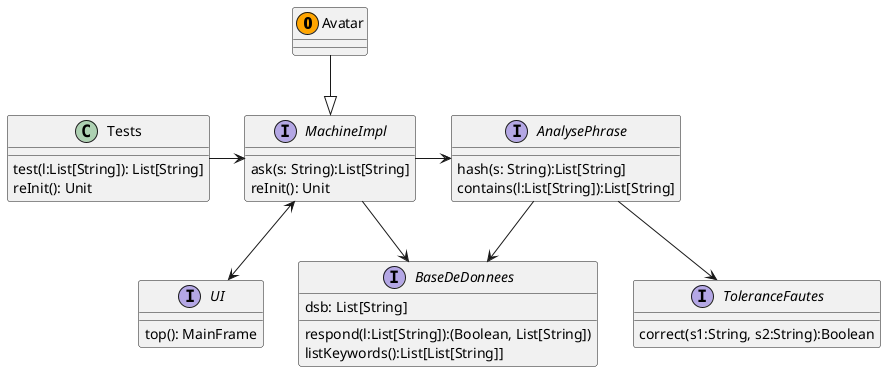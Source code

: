 /* Pour afficher le diagramme UML:  
   Window>Show view>Other>Plantuml 
   La doc: http://plantuml.com/class-diagram
*/



@startuml

class Avatar<<(O, Orange)>>

interface MachineImpl{
	ask(s: String):List[String]
	reInit(): Unit
 }
 
 interface UI{
 	top(): MainFrame
}

interface AnalysePhrase{
	hash(s: String):List[String]
	contains(l:List[String]):List[String]
}

interface BaseDeDonnees{
	dsb: List[String]
	respond(l:List[String]):(Boolean, List[String])
	listKeywords():List[List[String]]
}

interface ToleranceFautes{
	correct(s1:String, s2:String):Boolean
}

class Tests{
test(l:List[String]): List[String]
reInit(): Unit
}

Avatar --|> MachineImpl
Tests -> MachineImpl
MachineImpl <--> UI
MachineImpl -> BaseDeDonnees
MachineImpl -> AnalysePhrase
AnalysePhrase --> BaseDeDonnees
AnalysePhrase --> ToleranceFautes



@enduml
